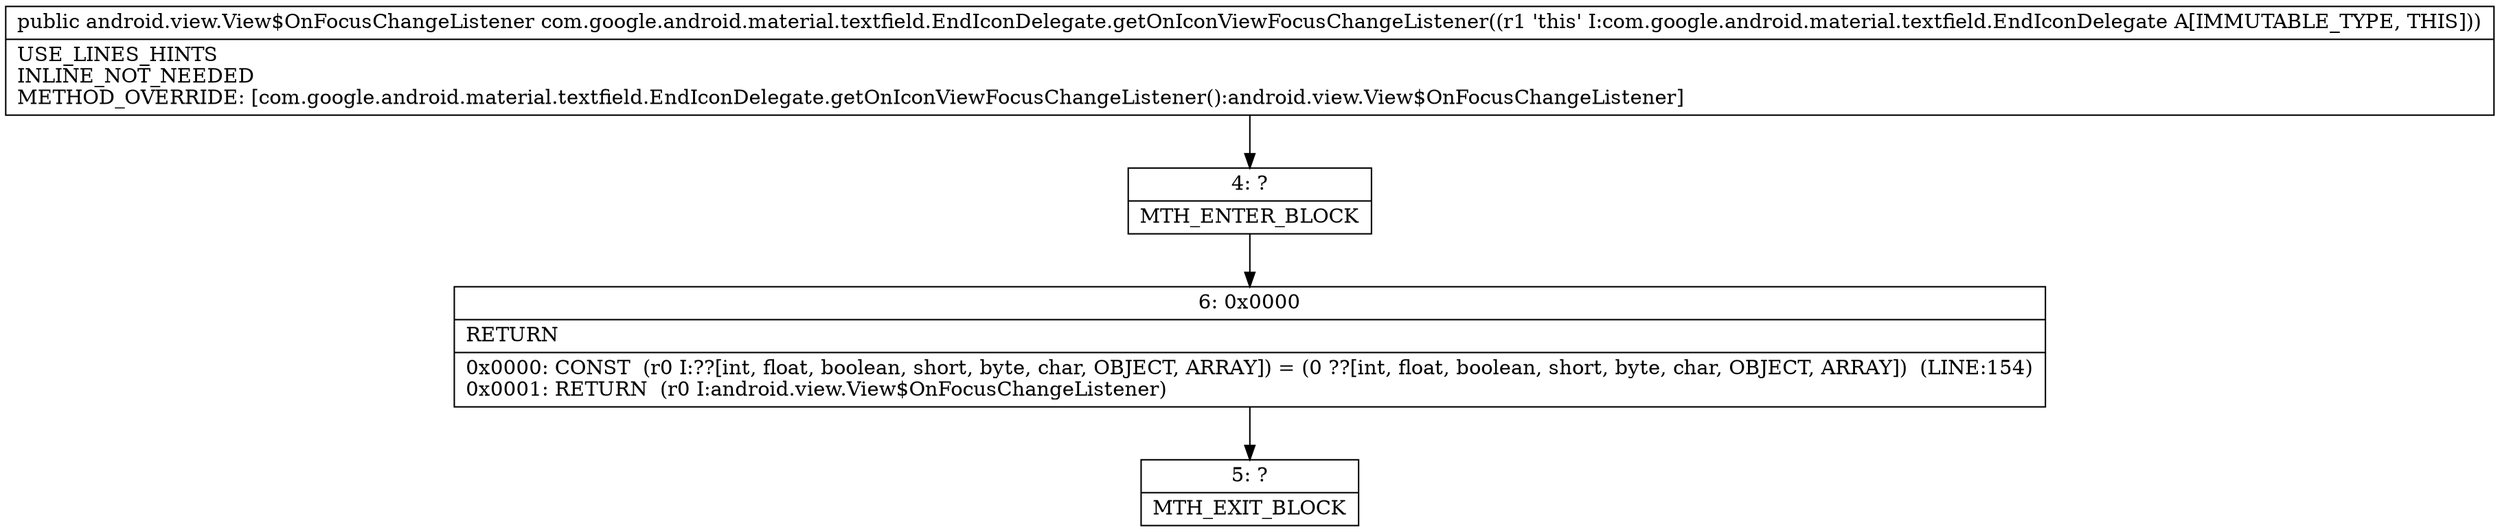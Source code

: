 digraph "CFG forcom.google.android.material.textfield.EndIconDelegate.getOnIconViewFocusChangeListener()Landroid\/view\/View$OnFocusChangeListener;" {
Node_4 [shape=record,label="{4\:\ ?|MTH_ENTER_BLOCK\l}"];
Node_6 [shape=record,label="{6\:\ 0x0000|RETURN\l|0x0000: CONST  (r0 I:??[int, float, boolean, short, byte, char, OBJECT, ARRAY]) = (0 ??[int, float, boolean, short, byte, char, OBJECT, ARRAY])  (LINE:154)\l0x0001: RETURN  (r0 I:android.view.View$OnFocusChangeListener) \l}"];
Node_5 [shape=record,label="{5\:\ ?|MTH_EXIT_BLOCK\l}"];
MethodNode[shape=record,label="{public android.view.View$OnFocusChangeListener com.google.android.material.textfield.EndIconDelegate.getOnIconViewFocusChangeListener((r1 'this' I:com.google.android.material.textfield.EndIconDelegate A[IMMUTABLE_TYPE, THIS]))  | USE_LINES_HINTS\lINLINE_NOT_NEEDED\lMETHOD_OVERRIDE: [com.google.android.material.textfield.EndIconDelegate.getOnIconViewFocusChangeListener():android.view.View$OnFocusChangeListener]\l}"];
MethodNode -> Node_4;Node_4 -> Node_6;
Node_6 -> Node_5;
}

